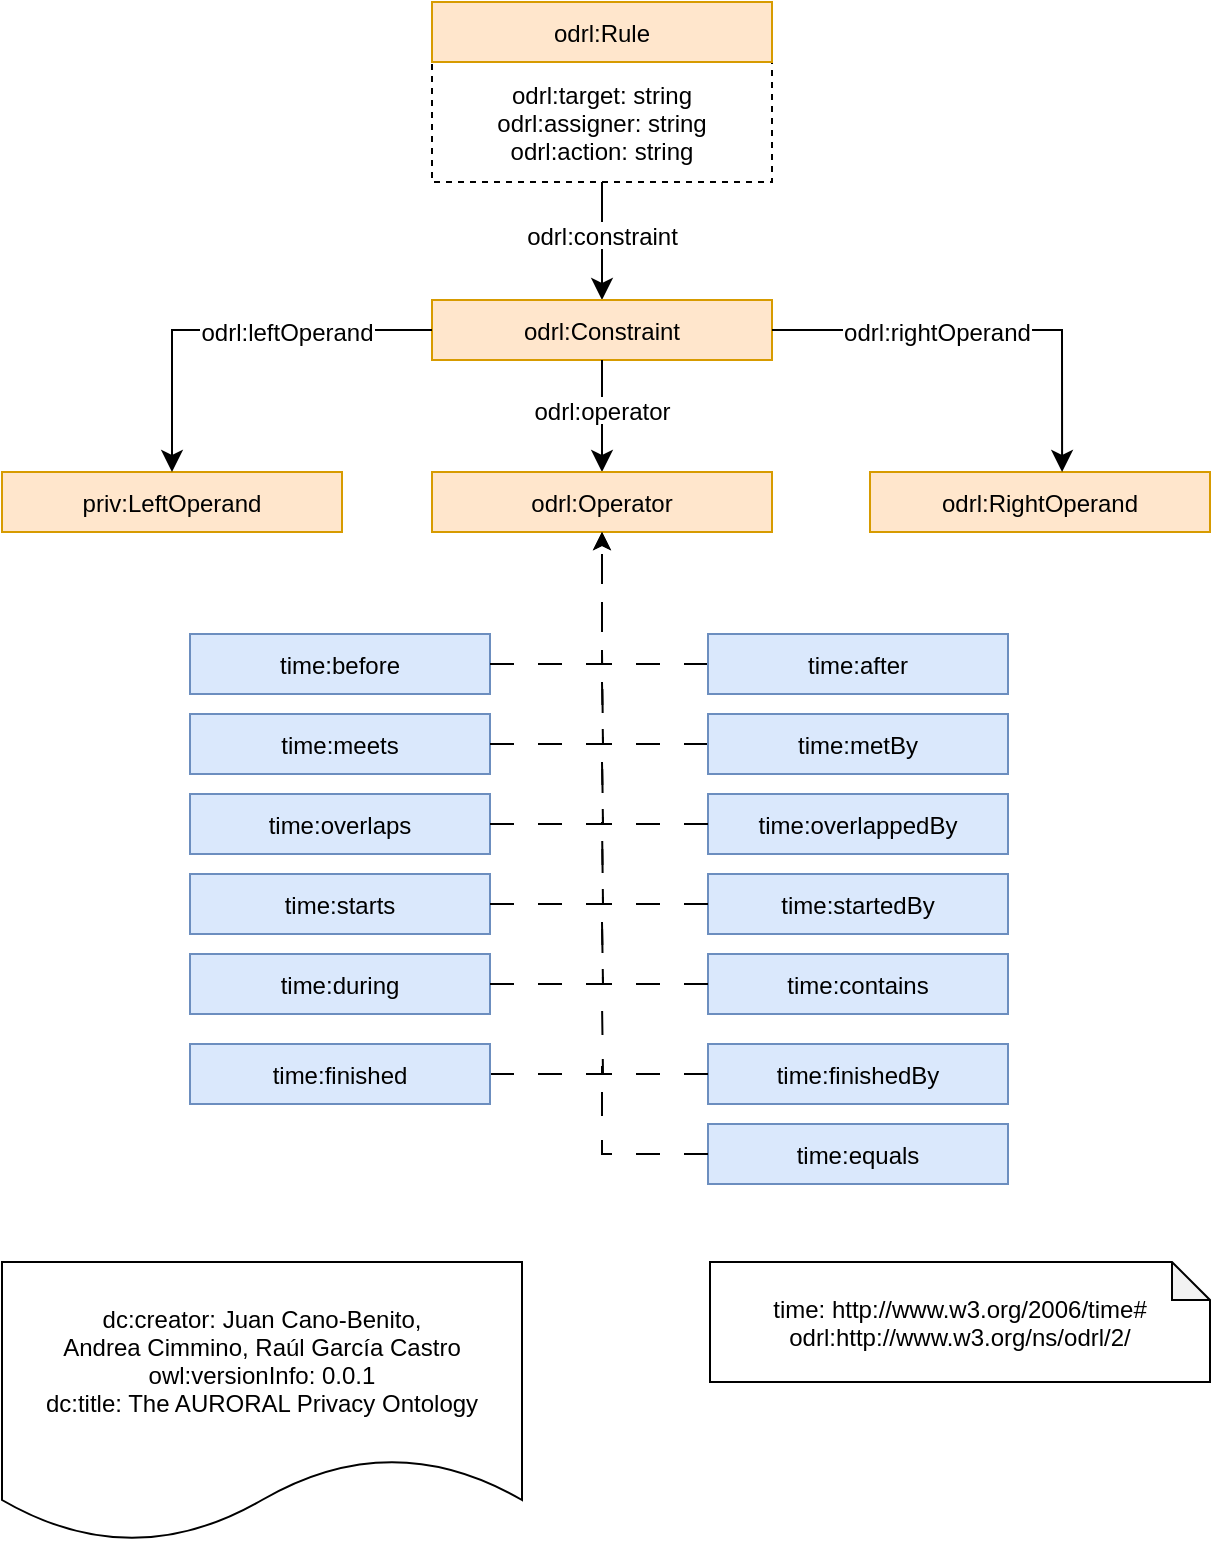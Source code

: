 <mxfile version="24.6.4" type="device">
  <diagram id="x7SGJyMS_2VAvonJNlFj" name="Page-1">
    <mxGraphModel dx="940" dy="774" grid="1" gridSize="10" guides="1" tooltips="1" connect="1" arrows="1" fold="1" page="1" pageScale="1" pageWidth="827" pageHeight="1169" math="0" shadow="0">
      <root>
        <mxCell id="0" />
        <mxCell id="1" parent="0" />
        <mxCell id="CI0CYpNvQoqiqLplJiGj-1" value="dc:creator: Juan Cano-Benito, &#xa;Andrea Cimmino, Raúl García Castro&#xa;owl:versionInfo: 0.0.1&#xa;dc:title: The AURORAL Privacy Ontology" style="shape=document;boundedLbl=1;fontStyle=0" parent="1" vertex="1">
          <mxGeometry x="66" y="840" width="260" height="140" as="geometry" />
        </mxCell>
        <mxCell id="CI0CYpNvQoqiqLplJiGj-3" value="time: http://www.w3.org/2006/time#&#xa;odrl:http://www.w3.org/ns/odrl/2/" style="shape=note;backgroundOutline=1;darkOpacity=0.05;size=19;" parent="1" vertex="1">
          <mxGeometry x="420" y="840" width="250" height="60" as="geometry" />
        </mxCell>
        <mxCell id="dpXke4btnBZifY-uETaU-10" value="odrl:target: string&#xa;odrl:assigner: string&#xa;odrl:action: string" style="rounded=0;snapToPoint=1;points=[[0.1,0],[0.2,0],[0.3,0],[0.4,0],[0.5,0],[0.6,0],[0.7,0],[0.8,0],[0.9,0],[0,0.1],[0,0.3],[0,0.5],[0,0.7],[0,0.9],[0.1,1],[0.2,1],[0.3,1],[0.4,1],[0.5,1],[0.6,1],[0.7,1],[0.8,1],[0.9,1],[1,0.1],[1,0.3],[1,0.5],[1,0.7],[1,0.9]];dashed=1;" parent="1" vertex="1">
          <mxGeometry x="281" y="240" width="170" height="60" as="geometry" />
        </mxCell>
        <mxCell id="dpXke4btnBZifY-uETaU-11" value="odrl:Rule" style="rounded=0;snapToPoint=1;points=[[0.1,0],[0.2,0],[0.3,0],[0.4,0],[0.5,0],[0.6,0],[0.7,0],[0.8,0],[0.9,0],[0,0.1],[0,0.3],[0,0.5],[0,0.7],[0,0.9],[0.1,1],[0.2,1],[0.3,1],[0.4,1],[0.5,1],[0.6,1],[0.7,1],[0.8,1],[0.9,1],[1,0.1],[1,0.3],[1,0.5],[1,0.7],[1,0.9]];fillColor=#ffe6cc;strokeColor=#d79b00;" parent="1" vertex="1">
          <mxGeometry x="281" y="210" width="170" height="30" as="geometry" />
        </mxCell>
        <mxCell id="dpXke4btnBZifY-uETaU-13" value="" style="endArrow=classic;html=1;exitX=0.5;exitY=1;exitDx=0;exitDy=0;endSize=8;arcSize=0;rounded=0;" parent="1" source="dpXke4btnBZifY-uETaU-10" target="dpXke4btnBZifY-uETaU-16" edge="1">
          <mxGeometry width="50" height="50" relative="1" as="geometry">
            <mxPoint x="366" y="310" as="sourcePoint" />
            <mxPoint x="366" y="364" as="targetPoint" />
          </mxGeometry>
        </mxCell>
        <mxCell id="dpXke4btnBZifY-uETaU-14" value="odrl:constraint" style="text;align=center;verticalAlign=middle;resizable=0;points=[];labelBackgroundColor=#ffffff;" parent="dpXke4btnBZifY-uETaU-13" vertex="1" connectable="0">
          <mxGeometry x="-0.127" relative="1" as="geometry">
            <mxPoint as="offset" />
          </mxGeometry>
        </mxCell>
        <mxCell id="dpXke4btnBZifY-uETaU-16" value="odrl:Constraint" style="rounded=0;snapToPoint=1;points=[[0.1,0],[0.2,0],[0.3,0],[0.4,0],[0.5,0],[0.6,0],[0.7,0],[0.8,0],[0.9,0],[0,0.1],[0,0.3],[0,0.5],[0,0.7],[0,0.9],[0.1,1],[0.2,1],[0.3,1],[0.4,1],[0.5,1],[0.6,1],[0.7,1],[0.8,1],[0.9,1],[1,0.1],[1,0.3],[1,0.5],[1,0.7],[1,0.9]];fillColor=#ffe6cc;strokeColor=#d79b00;" parent="1" vertex="1">
          <mxGeometry x="281" y="359" width="170" height="30" as="geometry" />
        </mxCell>
        <mxCell id="dpXke4btnBZifY-uETaU-18" value="priv:LeftOperand" style="rounded=0;snapToPoint=1;points=[[0.1,0],[0.2,0],[0.3,0],[0.4,0],[0.5,0],[0.6,0],[0.7,0],[0.8,0],[0.9,0],[0,0.1],[0,0.3],[0,0.5],[0,0.7],[0,0.9],[0.1,1],[0.2,1],[0.3,1],[0.4,1],[0.5,1],[0.6,1],[0.7,1],[0.8,1],[0.9,1],[1,0.1],[1,0.3],[1,0.5],[1,0.7],[1,0.9]];fillColor=#ffe6cc;strokeColor=#d79b00;" parent="1" vertex="1">
          <mxGeometry x="66" y="445" width="170" height="30" as="geometry" />
        </mxCell>
        <mxCell id="dpXke4btnBZifY-uETaU-20" value="odrl:RightOperand" style="rounded=0;snapToPoint=1;points=[[0.1,0],[0.2,0],[0.3,0],[0.4,0],[0.5,0],[0.6,0],[0.7,0],[0.8,0],[0.9,0],[0,0.1],[0,0.3],[0,0.5],[0,0.7],[0,0.9],[0.1,1],[0.2,1],[0.3,1],[0.4,1],[0.5,1],[0.6,1],[0.7,1],[0.8,1],[0.9,1],[1,0.1],[1,0.3],[1,0.5],[1,0.7],[1,0.9]];fillColor=#ffe6cc;strokeColor=#d79b00;" parent="1" vertex="1">
          <mxGeometry x="500" y="445" width="170" height="30" as="geometry" />
        </mxCell>
        <mxCell id="dpXke4btnBZifY-uETaU-21" value="" style="endArrow=classic;html=1;exitX=1;exitY=0.5;exitDx=0;exitDy=0;endSize=8;arcSize=0;rounded=0;entryX=0.565;entryY=0;entryDx=0;entryDy=0;entryPerimeter=0;" parent="1" source="dpXke4btnBZifY-uETaU-16" target="dpXke4btnBZifY-uETaU-20" edge="1">
          <mxGeometry width="50" height="50" relative="1" as="geometry">
            <mxPoint x="570" y="300" as="sourcePoint" />
            <mxPoint x="570" y="359" as="targetPoint" />
            <Array as="points">
              <mxPoint x="596" y="374" />
            </Array>
          </mxGeometry>
        </mxCell>
        <mxCell id="dpXke4btnBZifY-uETaU-22" value="odrl:rightOperand" style="text;align=center;verticalAlign=middle;resizable=0;points=[];labelBackgroundColor=#ffffff;" parent="dpXke4btnBZifY-uETaU-21" vertex="1" connectable="0">
          <mxGeometry x="-0.127" relative="1" as="geometry">
            <mxPoint x="-12" as="offset" />
          </mxGeometry>
        </mxCell>
        <mxCell id="dpXke4btnBZifY-uETaU-23" value="" style="endArrow=classic;html=1;exitX=0;exitY=0.5;exitDx=0;exitDy=0;endSize=8;arcSize=0;rounded=0;entryX=0.5;entryY=0;entryDx=0;entryDy=0;" parent="1" source="dpXke4btnBZifY-uETaU-16" target="dpXke4btnBZifY-uETaU-18" edge="1">
          <mxGeometry width="50" height="50" relative="1" as="geometry">
            <mxPoint x="184.5" y="300" as="sourcePoint" />
            <mxPoint x="184.5" y="359" as="targetPoint" />
            <Array as="points">
              <mxPoint x="151" y="374" />
            </Array>
          </mxGeometry>
        </mxCell>
        <mxCell id="dpXke4btnBZifY-uETaU-24" value="odrl:leftOperand" style="text;align=center;verticalAlign=middle;resizable=0;points=[];labelBackgroundColor=#ffffff;" parent="dpXke4btnBZifY-uETaU-23" vertex="1" connectable="0">
          <mxGeometry x="-0.127" relative="1" as="geometry">
            <mxPoint x="15" as="offset" />
          </mxGeometry>
        </mxCell>
        <mxCell id="h1g4GmI69Qco1xvM5Kmn-16" value="" style="endArrow=classic;html=1;exitX=0.5;exitY=1;exitDx=0;exitDy=0;endSize=8;arcSize=0;rounded=0;entryX=0.5;entryY=0;entryDx=0;entryDy=0;" parent="1" source="dpXke4btnBZifY-uETaU-16" target="h1g4GmI69Qco1xvM5Kmn-18" edge="1">
          <mxGeometry width="50" height="50" relative="1" as="geometry">
            <mxPoint x="256" y="634" as="sourcePoint" />
            <mxPoint x="366" y="480" as="targetPoint" />
            <Array as="points" />
          </mxGeometry>
        </mxCell>
        <mxCell id="h1g4GmI69Qco1xvM5Kmn-17" value="odrl:operator" style="text;align=center;verticalAlign=middle;resizable=0;points=[];labelBackgroundColor=#ffffff;" parent="h1g4GmI69Qco1xvM5Kmn-16" vertex="1" connectable="0">
          <mxGeometry x="-0.127" relative="1" as="geometry">
            <mxPoint as="offset" />
          </mxGeometry>
        </mxCell>
        <mxCell id="h1g4GmI69Qco1xvM5Kmn-18" value="odrl:Operator" style="rounded=0;snapToPoint=1;points=[[0.1,0],[0.2,0],[0.3,0],[0.4,0],[0.5,0],[0.6,0],[0.7,0],[0.8,0],[0.9,0],[0,0.1],[0,0.3],[0,0.5],[0,0.7],[0,0.9],[0.1,1],[0.2,1],[0.3,1],[0.4,1],[0.5,1],[0.6,1],[0.7,1],[0.8,1],[0.9,1],[1,0.1],[1,0.3],[1,0.5],[1,0.7],[1,0.9]];fillColor=#ffe6cc;strokeColor=#d79b00;" parent="1" vertex="1">
          <mxGeometry x="281" y="445" width="170" height="30" as="geometry" />
        </mxCell>
        <mxCell id="h1g4GmI69Qco1xvM5Kmn-19" style="edgeStyle=orthogonalEdgeStyle;rounded=0;orthogonalLoop=1;jettySize=auto;html=1;exitX=0;exitY=0.5;exitDx=0;exitDy=0;dashed=1;dashPattern=12 12;entryX=0.5;entryY=1;entryDx=0;entryDy=0;" parent="1" source="h1g4GmI69Qco1xvM5Kmn-20" target="h1g4GmI69Qco1xvM5Kmn-18" edge="1">
          <mxGeometry relative="1" as="geometry">
            <mxPoint x="310" y="490" as="targetPoint" />
          </mxGeometry>
        </mxCell>
        <mxCell id="h1g4GmI69Qco1xvM5Kmn-20" value="time:after" style="rounded=0;snapToPoint=1;points=[[0.1,0],[0.2,0],[0.3,0],[0.4,0],[0.5,0],[0.6,0],[0.7,0],[0.8,0],[0.9,0],[0,0.1],[0,0.3],[0,0.5],[0,0.7],[0,0.9],[0.1,1],[0.2,1],[0.3,1],[0.4,1],[0.5,1],[0.6,1],[0.7,1],[0.8,1],[0.9,1],[1,0.1],[1,0.3],[1,0.5],[1,0.7],[1,0.9]];fillColor=#dae8fc;strokeColor=#6c8ebf;" parent="1" vertex="1">
          <mxGeometry x="419" y="526" width="150" height="30" as="geometry" />
        </mxCell>
        <mxCell id="h1g4GmI69Qco1xvM5Kmn-21" style="edgeStyle=orthogonalEdgeStyle;rounded=0;orthogonalLoop=1;jettySize=auto;html=1;exitX=0;exitY=0.5;exitDx=0;exitDy=0;endArrow=none;endFill=0;dashed=1;dashPattern=12 12;fillColor=#dae8fc;strokeColor=#000000;" parent="1" source="h1g4GmI69Qco1xvM5Kmn-22" edge="1">
          <mxGeometry relative="1" as="geometry">
            <mxPoint x="366" y="550" as="targetPoint" />
          </mxGeometry>
        </mxCell>
        <mxCell id="h1g4GmI69Qco1xvM5Kmn-22" value="time:metBy" style="rounded=0;snapToPoint=1;points=[[0.1,0],[0.2,0],[0.3,0],[0.4,0],[0.5,0],[0.6,0],[0.7,0],[0.8,0],[0.9,0],[0,0.1],[0,0.3],[0,0.5],[0,0.7],[0,0.9],[0.1,1],[0.2,1],[0.3,1],[0.4,1],[0.5,1],[0.6,1],[0.7,1],[0.8,1],[0.9,1],[1,0.1],[1,0.3],[1,0.5],[1,0.7],[1,0.9]];fillColor=#dae8fc;strokeColor=#6c8ebf;" parent="1" vertex="1">
          <mxGeometry x="419" y="566" width="150" height="30" as="geometry" />
        </mxCell>
        <mxCell id="h1g4GmI69Qco1xvM5Kmn-23" value="time:overlappedBy" style="rounded=0;snapToPoint=1;points=[[0.1,0],[0.2,0],[0.3,0],[0.4,0],[0.5,0],[0.6,0],[0.7,0],[0.8,0],[0.9,0],[0,0.1],[0,0.3],[0,0.5],[0,0.7],[0,0.9],[0.1,1],[0.2,1],[0.3,1],[0.4,1],[0.5,1],[0.6,1],[0.7,1],[0.8,1],[0.9,1],[1,0.1],[1,0.3],[1,0.5],[1,0.7],[1,0.9]];fillColor=#dae8fc;strokeColor=#6c8ebf;" parent="1" vertex="1">
          <mxGeometry x="419" y="606" width="150" height="30" as="geometry" />
        </mxCell>
        <mxCell id="h1g4GmI69Qco1xvM5Kmn-24" value="time:startedBy" style="rounded=0;snapToPoint=1;points=[[0.1,0],[0.2,0],[0.3,0],[0.4,0],[0.5,0],[0.6,0],[0.7,0],[0.8,0],[0.9,0],[0,0.1],[0,0.3],[0,0.5],[0,0.7],[0,0.9],[0.1,1],[0.2,1],[0.3,1],[0.4,1],[0.5,1],[0.6,1],[0.7,1],[0.8,1],[0.9,1],[1,0.1],[1,0.3],[1,0.5],[1,0.7],[1,0.9]];fillColor=#dae8fc;strokeColor=#6c8ebf;" parent="1" vertex="1">
          <mxGeometry x="419" y="646" width="150" height="30" as="geometry" />
        </mxCell>
        <mxCell id="h1g4GmI69Qco1xvM5Kmn-25" value="time:contains" style="rounded=0;snapToPoint=1;points=[[0.1,0],[0.2,0],[0.3,0],[0.4,0],[0.5,0],[0.6,0],[0.7,0],[0.8,0],[0.9,0],[0,0.1],[0,0.3],[0,0.5],[0,0.7],[0,0.9],[0.1,1],[0.2,1],[0.3,1],[0.4,1],[0.5,1],[0.6,1],[0.7,1],[0.8,1],[0.9,1],[1,0.1],[1,0.3],[1,0.5],[1,0.7],[1,0.9]];fillColor=#dae8fc;strokeColor=#6c8ebf;" parent="1" vertex="1">
          <mxGeometry x="419" y="686" width="150" height="30" as="geometry" />
        </mxCell>
        <mxCell id="h1g4GmI69Qco1xvM5Kmn-26" style="edgeStyle=orthogonalEdgeStyle;rounded=0;orthogonalLoop=1;jettySize=auto;html=1;exitX=0;exitY=0.5;exitDx=0;exitDy=0;endArrow=none;endFill=0;dashed=1;dashPattern=12 12;fillColor=#dae8fc;strokeColor=#000000;" parent="1" source="h1g4GmI69Qco1xvM5Kmn-23" edge="1">
          <mxGeometry relative="1" as="geometry">
            <mxPoint x="366" y="590" as="targetPoint" />
            <mxPoint x="429" y="560" as="sourcePoint" />
          </mxGeometry>
        </mxCell>
        <mxCell id="h1g4GmI69Qco1xvM5Kmn-27" style="edgeStyle=orthogonalEdgeStyle;rounded=0;orthogonalLoop=1;jettySize=auto;html=1;exitX=0;exitY=0.5;exitDx=0;exitDy=0;endArrow=none;endFill=0;dashed=1;dashPattern=12 12;fillColor=#dae8fc;strokeColor=#000000;" parent="1" source="h1g4GmI69Qco1xvM5Kmn-24" edge="1">
          <mxGeometry relative="1" as="geometry">
            <mxPoint x="366" y="620" as="targetPoint" />
            <mxPoint x="439" y="570" as="sourcePoint" />
          </mxGeometry>
        </mxCell>
        <mxCell id="h1g4GmI69Qco1xvM5Kmn-28" style="edgeStyle=orthogonalEdgeStyle;rounded=0;orthogonalLoop=1;jettySize=auto;html=1;exitX=0;exitY=0.5;exitDx=0;exitDy=0;endArrow=none;endFill=0;dashed=1;dashPattern=12 12;fillColor=#dae8fc;strokeColor=#000000;" parent="1" source="h1g4GmI69Qco1xvM5Kmn-25" edge="1">
          <mxGeometry relative="1" as="geometry">
            <mxPoint x="366" y="670" as="targetPoint" />
            <mxPoint x="449" y="580" as="sourcePoint" />
          </mxGeometry>
        </mxCell>
        <mxCell id="h1g4GmI69Qco1xvM5Kmn-31" value="time:finishedBy" style="rounded=0;snapToPoint=1;points=[[0.1,0],[0.2,0],[0.3,0],[0.4,0],[0.5,0],[0.6,0],[0.7,0],[0.8,0],[0.9,0],[0,0.1],[0,0.3],[0,0.5],[0,0.7],[0,0.9],[0.1,1],[0.2,1],[0.3,1],[0.4,1],[0.5,1],[0.6,1],[0.7,1],[0.8,1],[0.9,1],[1,0.1],[1,0.3],[1,0.5],[1,0.7],[1,0.9]];fillColor=#dae8fc;strokeColor=#6c8ebf;" parent="1" vertex="1">
          <mxGeometry x="419" y="731" width="150" height="30" as="geometry" />
        </mxCell>
        <mxCell id="h1g4GmI69Qco1xvM5Kmn-32" value="time:equals" style="rounded=0;snapToPoint=1;points=[[0.1,0],[0.2,0],[0.3,0],[0.4,0],[0.5,0],[0.6,0],[0.7,0],[0.8,0],[0.9,0],[0,0.1],[0,0.3],[0,0.5],[0,0.7],[0,0.9],[0.1,1],[0.2,1],[0.3,1],[0.4,1],[0.5,1],[0.6,1],[0.7,1],[0.8,1],[0.9,1],[1,0.1],[1,0.3],[1,0.5],[1,0.7],[1,0.9]];fillColor=#dae8fc;strokeColor=#6c8ebf;" parent="1" vertex="1">
          <mxGeometry x="419" y="771" width="150" height="30" as="geometry" />
        </mxCell>
        <mxCell id="h1g4GmI69Qco1xvM5Kmn-34" style="edgeStyle=orthogonalEdgeStyle;rounded=0;orthogonalLoop=1;jettySize=auto;html=1;exitX=0;exitY=0.5;exitDx=0;exitDy=0;endArrow=none;endFill=0;dashed=1;dashPattern=12 12;fillColor=#dae8fc;strokeColor=#000000;" parent="1" source="h1g4GmI69Qco1xvM5Kmn-31" edge="1">
          <mxGeometry relative="1" as="geometry">
            <mxPoint x="366" y="710" as="targetPoint" />
            <mxPoint x="429" y="680" as="sourcePoint" />
          </mxGeometry>
        </mxCell>
        <mxCell id="h1g4GmI69Qco1xvM5Kmn-35" style="edgeStyle=orthogonalEdgeStyle;rounded=0;orthogonalLoop=1;jettySize=auto;html=1;exitX=0;exitY=0.5;exitDx=0;exitDy=0;endArrow=none;endFill=0;dashed=1;dashPattern=12 12;fillColor=#dae8fc;strokeColor=#000000;" parent="1" source="h1g4GmI69Qco1xvM5Kmn-32" edge="1">
          <mxGeometry relative="1" as="geometry">
            <mxPoint x="366" y="750" as="targetPoint" />
            <mxPoint x="439" y="690" as="sourcePoint" />
            <Array as="points">
              <mxPoint x="366" y="786" />
            </Array>
          </mxGeometry>
        </mxCell>
        <mxCell id="h1g4GmI69Qco1xvM5Kmn-36" style="edgeStyle=orthogonalEdgeStyle;rounded=0;orthogonalLoop=1;jettySize=auto;html=1;endArrow=none;endFill=0;dashed=1;dashPattern=12 12;exitX=1;exitY=0.5;exitDx=0;exitDy=0;fillColor=#dae8fc;strokeColor=#000000;" parent="1" source="rMG41z_9Noqh06oIM15O-6" edge="1">
          <mxGeometry relative="1" as="geometry">
            <mxPoint x="366" y="740" as="targetPoint" />
            <mxPoint x="310" y="786" as="sourcePoint" />
            <Array as="points">
              <mxPoint x="366" y="746" />
            </Array>
          </mxGeometry>
        </mxCell>
        <mxCell id="rMG41z_9Noqh06oIM15O-1" value="time:before" style="rounded=0;snapToPoint=1;points=[[0.1,0],[0.2,0],[0.3,0],[0.4,0],[0.5,0],[0.6,0],[0.7,0],[0.8,0],[0.9,0],[0,0.1],[0,0.3],[0,0.5],[0,0.7],[0,0.9],[0.1,1],[0.2,1],[0.3,1],[0.4,1],[0.5,1],[0.6,1],[0.7,1],[0.8,1],[0.9,1],[1,0.1],[1,0.3],[1,0.5],[1,0.7],[1,0.9]];fillColor=#dae8fc;strokeColor=#6c8ebf;" parent="1" vertex="1">
          <mxGeometry x="160" y="526" width="150" height="30" as="geometry" />
        </mxCell>
        <mxCell id="rMG41z_9Noqh06oIM15O-2" value="time:meets" style="rounded=0;snapToPoint=1;points=[[0.1,0],[0.2,0],[0.3,0],[0.4,0],[0.5,0],[0.6,0],[0.7,0],[0.8,0],[0.9,0],[0,0.1],[0,0.3],[0,0.5],[0,0.7],[0,0.9],[0.1,1],[0.2,1],[0.3,1],[0.4,1],[0.5,1],[0.6,1],[0.7,1],[0.8,1],[0.9,1],[1,0.1],[1,0.3],[1,0.5],[1,0.7],[1,0.9]];fillColor=#dae8fc;strokeColor=#6c8ebf;" parent="1" vertex="1">
          <mxGeometry x="160" y="566" width="150" height="30" as="geometry" />
        </mxCell>
        <mxCell id="rMG41z_9Noqh06oIM15O-3" value="time:overlaps" style="rounded=0;snapToPoint=1;points=[[0.1,0],[0.2,0],[0.3,0],[0.4,0],[0.5,0],[0.6,0],[0.7,0],[0.8,0],[0.9,0],[0,0.1],[0,0.3],[0,0.5],[0,0.7],[0,0.9],[0.1,1],[0.2,1],[0.3,1],[0.4,1],[0.5,1],[0.6,1],[0.7,1],[0.8,1],[0.9,1],[1,0.1],[1,0.3],[1,0.5],[1,0.7],[1,0.9]];fillColor=#dae8fc;strokeColor=#6c8ebf;" parent="1" vertex="1">
          <mxGeometry x="160" y="606" width="150" height="30" as="geometry" />
        </mxCell>
        <mxCell id="rMG41z_9Noqh06oIM15O-4" value="time:starts" style="rounded=0;snapToPoint=1;points=[[0.1,0],[0.2,0],[0.3,0],[0.4,0],[0.5,0],[0.6,0],[0.7,0],[0.8,0],[0.9,0],[0,0.1],[0,0.3],[0,0.5],[0,0.7],[0,0.9],[0.1,1],[0.2,1],[0.3,1],[0.4,1],[0.5,1],[0.6,1],[0.7,1],[0.8,1],[0.9,1],[1,0.1],[1,0.3],[1,0.5],[1,0.7],[1,0.9]];fillColor=#dae8fc;strokeColor=#6c8ebf;" parent="1" vertex="1">
          <mxGeometry x="160" y="646" width="150" height="30" as="geometry" />
        </mxCell>
        <mxCell id="rMG41z_9Noqh06oIM15O-5" value="time:during" style="rounded=0;snapToPoint=1;points=[[0.1,0],[0.2,0],[0.3,0],[0.4,0],[0.5,0],[0.6,0],[0.7,0],[0.8,0],[0.9,0],[0,0.1],[0,0.3],[0,0.5],[0,0.7],[0,0.9],[0.1,1],[0.2,1],[0.3,1],[0.4,1],[0.5,1],[0.6,1],[0.7,1],[0.8,1],[0.9,1],[1,0.1],[1,0.3],[1,0.5],[1,0.7],[1,0.9]];fillColor=#dae8fc;strokeColor=#6c8ebf;" parent="1" vertex="1">
          <mxGeometry x="160" y="686" width="150" height="30" as="geometry" />
        </mxCell>
        <mxCell id="rMG41z_9Noqh06oIM15O-6" value="time:finished" style="rounded=0;snapToPoint=1;points=[[0.1,0],[0.2,0],[0.3,0],[0.4,0],[0.5,0],[0.6,0],[0.7,0],[0.8,0],[0.9,0],[0,0.1],[0,0.3],[0,0.5],[0,0.7],[0,0.9],[0.1,1],[0.2,1],[0.3,1],[0.4,1],[0.5,1],[0.6,1],[0.7,1],[0.8,1],[0.9,1],[1,0.1],[1,0.3],[1,0.5],[1,0.7],[1,0.9]];fillColor=#dae8fc;strokeColor=#6c8ebf;" parent="1" vertex="1">
          <mxGeometry x="160" y="731" width="150" height="30" as="geometry" />
        </mxCell>
        <mxCell id="rMG41z_9Noqh06oIM15O-10" style="edgeStyle=orthogonalEdgeStyle;rounded=0;orthogonalLoop=1;jettySize=auto;html=1;exitX=1;exitY=0.5;exitDx=0;exitDy=0;dashed=1;dashPattern=12 12;entryX=0.5;entryY=1;entryDx=0;entryDy=0;" parent="1" source="rMG41z_9Noqh06oIM15O-1" target="h1g4GmI69Qco1xvM5Kmn-18" edge="1">
          <mxGeometry relative="1" as="geometry">
            <mxPoint x="376" y="485" as="targetPoint" />
            <mxPoint x="429" y="551" as="sourcePoint" />
          </mxGeometry>
        </mxCell>
        <mxCell id="rMG41z_9Noqh06oIM15O-11" style="edgeStyle=orthogonalEdgeStyle;rounded=0;orthogonalLoop=1;jettySize=auto;html=1;exitX=1;exitY=0.5;exitDx=0;exitDy=0;endArrow=none;endFill=0;dashed=1;dashPattern=12 12;fillColor=#dae8fc;strokeColor=#000000;" parent="1" source="rMG41z_9Noqh06oIM15O-3" edge="1">
          <mxGeometry relative="1" as="geometry">
            <mxPoint x="366" y="584.5" as="targetPoint" />
            <mxPoint x="419" y="615.5" as="sourcePoint" />
          </mxGeometry>
        </mxCell>
        <mxCell id="rMG41z_9Noqh06oIM15O-12" style="edgeStyle=orthogonalEdgeStyle;rounded=0;orthogonalLoop=1;jettySize=auto;html=1;exitX=1;exitY=0.5;exitDx=0;exitDy=0;endArrow=none;endFill=0;dashed=1;dashPattern=12 12;fillColor=#dae8fc;strokeColor=#000000;" parent="1" source="rMG41z_9Noqh06oIM15O-2" edge="1">
          <mxGeometry relative="1" as="geometry">
            <mxPoint x="366" y="534.5" as="targetPoint" />
            <mxPoint x="419" y="565.5" as="sourcePoint" />
          </mxGeometry>
        </mxCell>
        <mxCell id="rMG41z_9Noqh06oIM15O-13" style="edgeStyle=orthogonalEdgeStyle;rounded=0;orthogonalLoop=1;jettySize=auto;html=1;exitX=1;exitY=0.5;exitDx=0;exitDy=0;endArrow=none;endFill=0;dashed=1;dashPattern=12 12;fillColor=#dae8fc;strokeColor=#000000;" parent="1" source="rMG41z_9Noqh06oIM15O-4" edge="1">
          <mxGeometry relative="1" as="geometry">
            <mxPoint x="366" y="620" as="targetPoint" />
            <mxPoint x="419" y="661" as="sourcePoint" />
          </mxGeometry>
        </mxCell>
        <mxCell id="rMG41z_9Noqh06oIM15O-14" style="edgeStyle=orthogonalEdgeStyle;rounded=0;orthogonalLoop=1;jettySize=auto;html=1;endArrow=none;endFill=0;dashed=1;dashPattern=12 12;fillColor=#dae8fc;strokeColor=#000000;" parent="1" source="rMG41z_9Noqh06oIM15O-5" edge="1">
          <mxGeometry relative="1" as="geometry">
            <mxPoint x="366" y="670" as="targetPoint" />
            <mxPoint x="419" y="701" as="sourcePoint" />
          </mxGeometry>
        </mxCell>
      </root>
    </mxGraphModel>
  </diagram>
</mxfile>
